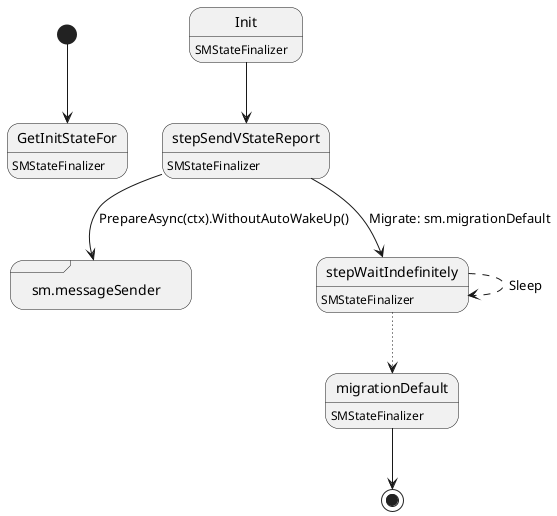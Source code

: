 @startuml
state "GetInitStateFor" as T00_S001
T00_S001 : SMStateFinalizer
[*] --> T00_S001
state "Init" as T00_S003
T00_S003 : SMStateFinalizer
T00_S003 --> T00_S004
state "migrationDefault" as T00_S002
T00_S002 : SMStateFinalizer
T00_S002 --> [*]
state "sm.messageSender" as T00_S005 <<sdlreceive>>
state "stepSendVStateReport" as T00_S004
T00_S004 : SMStateFinalizer
T00_S004 --> T00_S005 : PrepareAsync(ctx).WithoutAutoWakeUp()
T00_S004 --> T00_S006 : Migrate: sm.migrationDefault
state "stepWaitIndefinitely" as T00_S006
T00_S006 : SMStateFinalizer
T00_S006 --[dotted]> T00_S002
T00_S006 --[dashed]> T00_S006 : Sleep
@enduml

